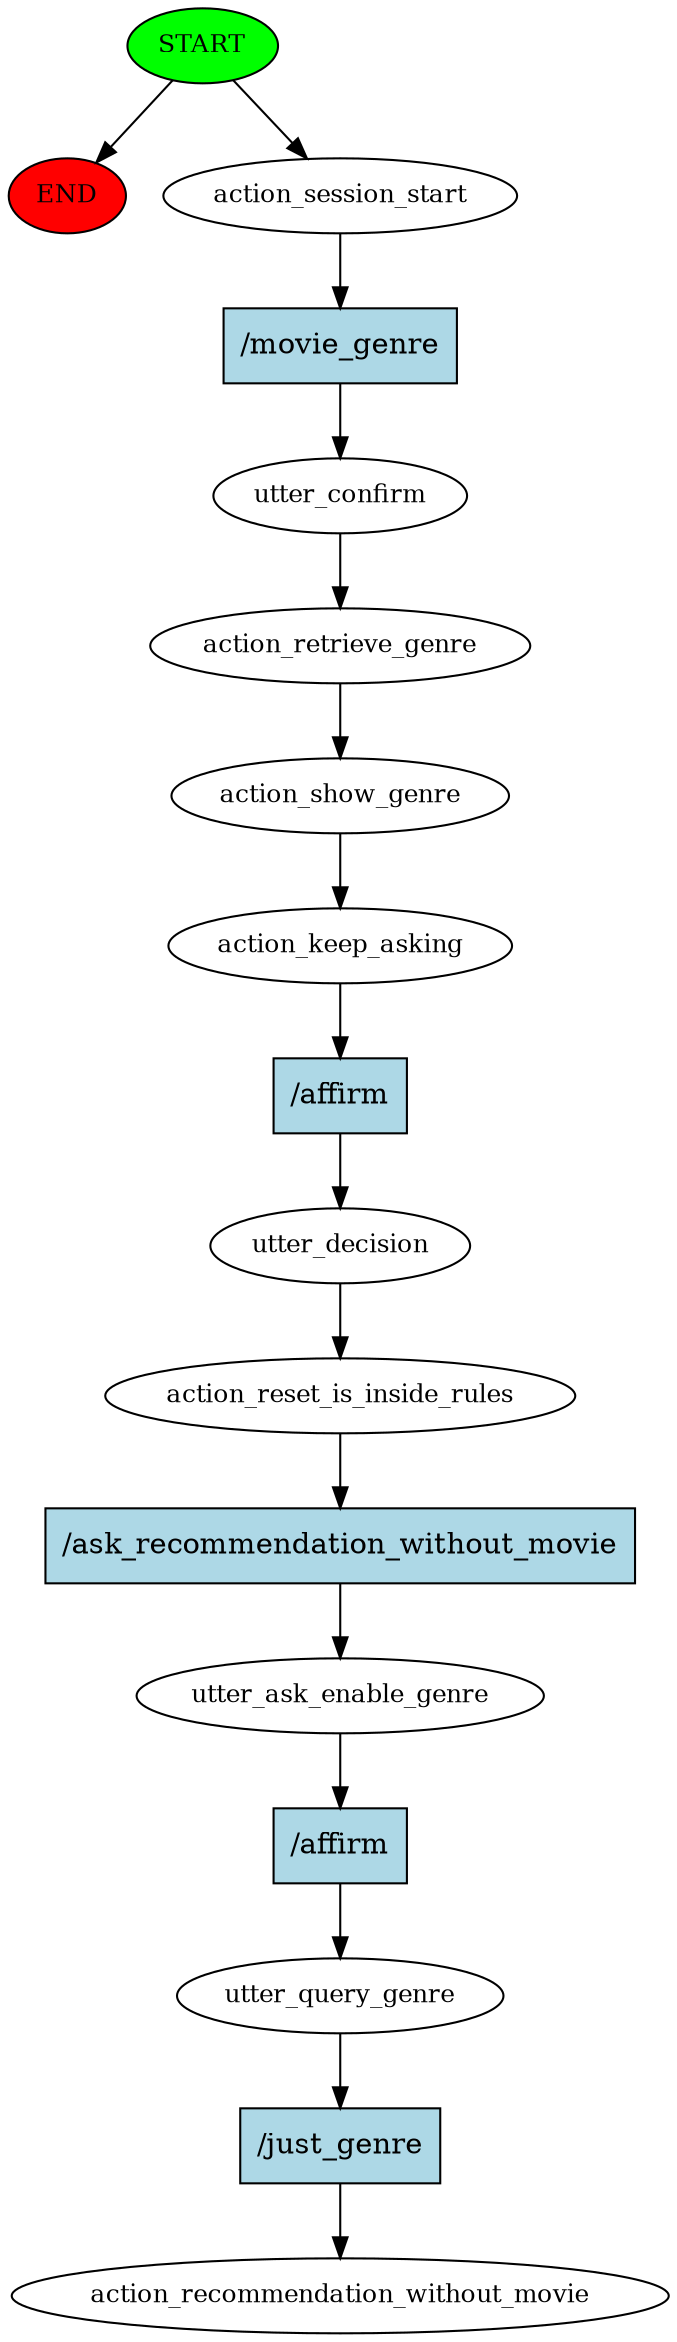 digraph  {
0 [class="start active", fillcolor=green, fontsize=12, label=START, style=filled];
"-1" [class=end, fillcolor=red, fontsize=12, label=END, style=filled];
1 [class=active, fontsize=12, label=action_session_start];
2 [class=active, fontsize=12, label=utter_confirm];
3 [class=active, fontsize=12, label=action_retrieve_genre];
4 [class=active, fontsize=12, label=action_show_genre];
5 [class=active, fontsize=12, label=action_keep_asking];
6 [class=active, fontsize=12, label=utter_decision];
7 [class=active, fontsize=12, label=action_reset_is_inside_rules];
8 [class=active, fontsize=12, label=utter_ask_enable_genre];
9 [class=active, fontsize=12, label=utter_query_genre];
10 [class="dashed active", fontsize=12, label=action_recommendation_without_movie];
11 [class="intent active", fillcolor=lightblue, label="/movie_genre", shape=rect, style=filled];
12 [class="intent active", fillcolor=lightblue, label="/affirm", shape=rect, style=filled];
13 [class="intent active", fillcolor=lightblue, label="/ask_recommendation_without_movie", shape=rect, style=filled];
14 [class="intent active", fillcolor=lightblue, label="/affirm", shape=rect, style=filled];
15 [class="intent active", fillcolor=lightblue, label="/just_genre", shape=rect, style=filled];
0 -> "-1"  [class="", key=NONE, label=""];
0 -> 1  [class=active, key=NONE, label=""];
1 -> 11  [class=active, key=0];
2 -> 3  [class=active, key=NONE, label=""];
3 -> 4  [class=active, key=NONE, label=""];
4 -> 5  [class=active, key=NONE, label=""];
5 -> 12  [class=active, key=0];
6 -> 7  [class=active, key=NONE, label=""];
7 -> 13  [class=active, key=0];
8 -> 14  [class=active, key=0];
9 -> 15  [class=active, key=0];
11 -> 2  [class=active, key=0];
12 -> 6  [class=active, key=0];
13 -> 8  [class=active, key=0];
14 -> 9  [class=active, key=0];
15 -> 10  [class=active, key=0];
}
